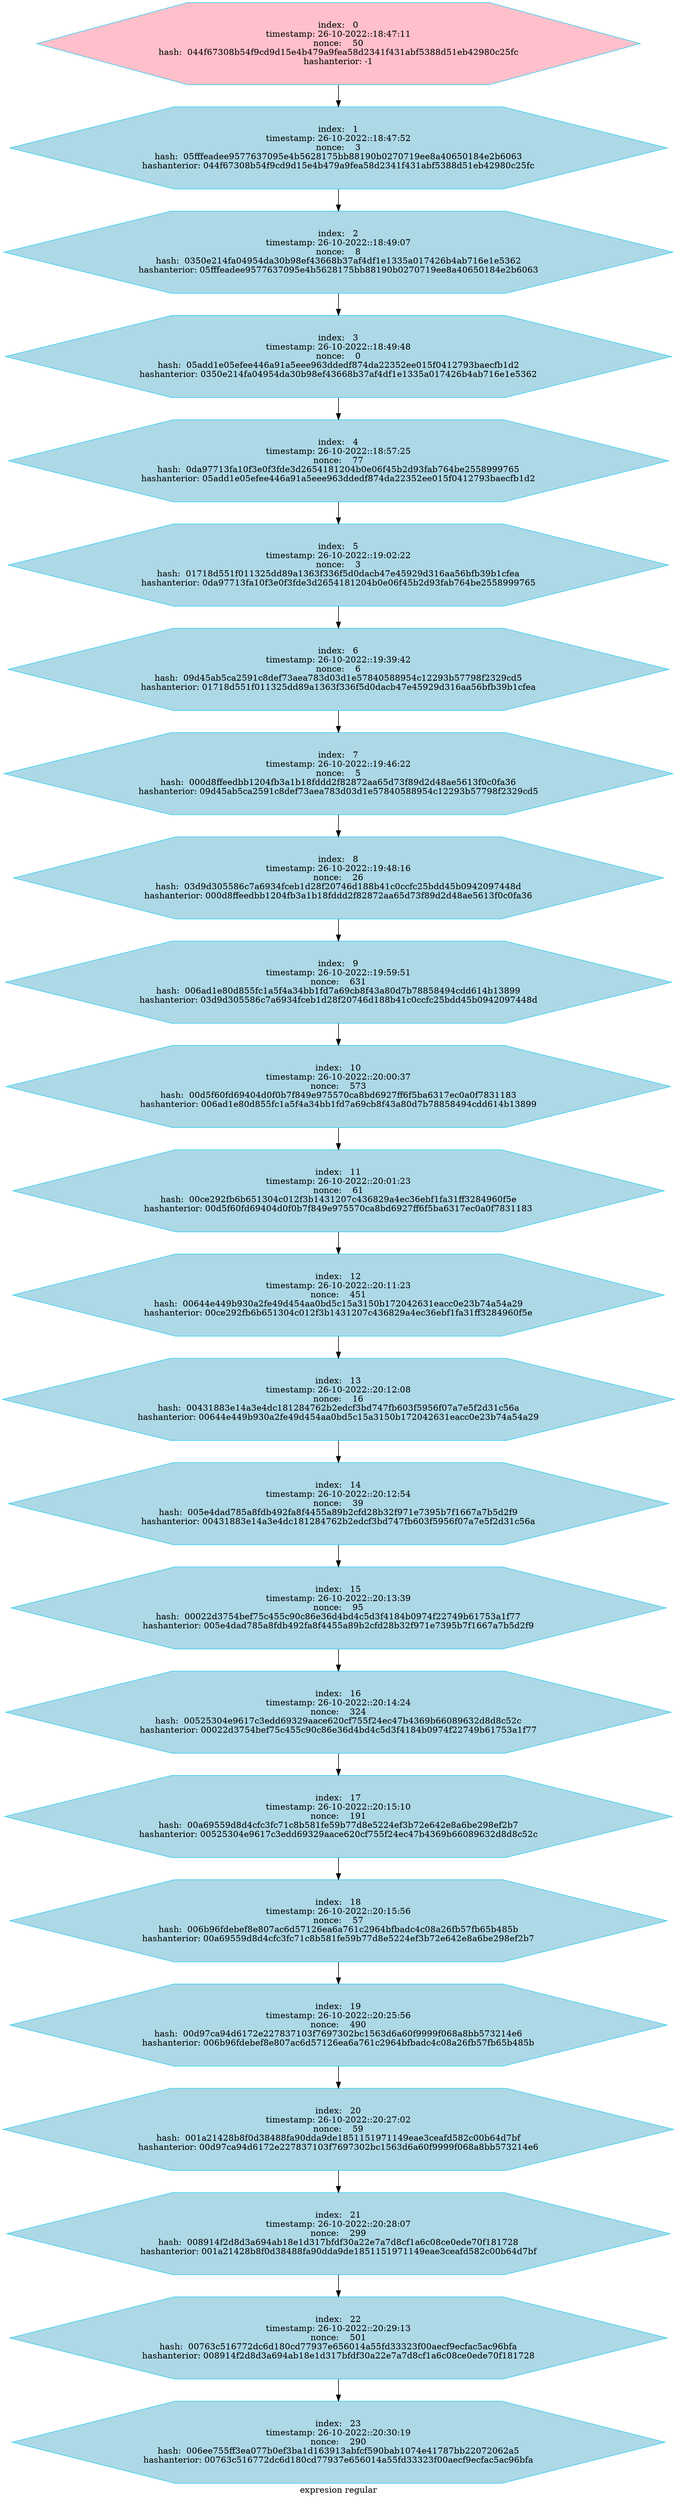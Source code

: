 digraph G
{label="expresion regular"
        node[shape = hexagon]
        node[style = filled]
        node[fillcolor = "#EEEEE"]
        node[color = "#EEEEE"]
        node[color = "#31CEF0"]

"index:   0
timestamp: 26-10-2022::18:47:11
nonce:    50
hash:  044f67308b54f9cd9d15e4b479a9fea58d2341f431abf5388d51eb42980c25fc
hashanterior: -1"->"index:   1
timestamp: 26-10-2022::18:47:52
nonce:    3
hash:  05fffeadee9577637095e4b5628175bb88190b0270719ee8a40650184e2b6063
hashanterior: 044f67308b54f9cd9d15e4b479a9fea58d2341f431abf5388d51eb42980c25fc"
"index:   1
timestamp: 26-10-2022::18:47:52
nonce:    3
hash:  05fffeadee9577637095e4b5628175bb88190b0270719ee8a40650184e2b6063
hashanterior: 044f67308b54f9cd9d15e4b479a9fea58d2341f431abf5388d51eb42980c25fc"->"index:   2
timestamp: 26-10-2022::18:49:07
nonce:    8
hash:  0350e214fa04954da30b98ef43668b37af4df1e1335a017426b4ab716e1e5362
hashanterior: 05fffeadee9577637095e4b5628175bb88190b0270719ee8a40650184e2b6063"
"index:   2
timestamp: 26-10-2022::18:49:07
nonce:    8
hash:  0350e214fa04954da30b98ef43668b37af4df1e1335a017426b4ab716e1e5362
hashanterior: 05fffeadee9577637095e4b5628175bb88190b0270719ee8a40650184e2b6063"->"index:   3
timestamp: 26-10-2022::18:49:48
nonce:    0
hash:  05add1e05efee446a91a5eee963ddedf874da22352ee015f0412793baecfb1d2
hashanterior: 0350e214fa04954da30b98ef43668b37af4df1e1335a017426b4ab716e1e5362"
"index:   3
timestamp: 26-10-2022::18:49:48
nonce:    0
hash:  05add1e05efee446a91a5eee963ddedf874da22352ee015f0412793baecfb1d2
hashanterior: 0350e214fa04954da30b98ef43668b37af4df1e1335a017426b4ab716e1e5362"->"index:   4
timestamp: 26-10-2022::18:57:25
nonce:    77
hash:  0da97713fa10f3e0f3fde3d2654181204b0e06f45b2d93fab764be2558999765
hashanterior: 05add1e05efee446a91a5eee963ddedf874da22352ee015f0412793baecfb1d2"
"index:   4
timestamp: 26-10-2022::18:57:25
nonce:    77
hash:  0da97713fa10f3e0f3fde3d2654181204b0e06f45b2d93fab764be2558999765
hashanterior: 05add1e05efee446a91a5eee963ddedf874da22352ee015f0412793baecfb1d2"->"index:   5
timestamp: 26-10-2022::19:02:22
nonce:    3
hash:  01718d551f011325dd89a1363f336f5d0dacb47e45929d316aa56bfb39b1cfea
hashanterior: 0da97713fa10f3e0f3fde3d2654181204b0e06f45b2d93fab764be2558999765"
"index:   5
timestamp: 26-10-2022::19:02:22
nonce:    3
hash:  01718d551f011325dd89a1363f336f5d0dacb47e45929d316aa56bfb39b1cfea
hashanterior: 0da97713fa10f3e0f3fde3d2654181204b0e06f45b2d93fab764be2558999765"->"index:   6
timestamp: 26-10-2022::19:39:42
nonce:    6
hash:  09d45ab5ca2591c8def73aea783d03d1e57840588954c12293b57798f2329cd5
hashanterior: 01718d551f011325dd89a1363f336f5d0dacb47e45929d316aa56bfb39b1cfea"
"index:   6
timestamp: 26-10-2022::19:39:42
nonce:    6
hash:  09d45ab5ca2591c8def73aea783d03d1e57840588954c12293b57798f2329cd5
hashanterior: 01718d551f011325dd89a1363f336f5d0dacb47e45929d316aa56bfb39b1cfea"->"index:   7
timestamp: 26-10-2022::19:46:22
nonce:    5
hash:  000d8ffeedbb1204fb3a1b18fddd2f82872aa65d73f89d2d48ae5613f0c0fa36
hashanterior: 09d45ab5ca2591c8def73aea783d03d1e57840588954c12293b57798f2329cd5"
"index:   7
timestamp: 26-10-2022::19:46:22
nonce:    5
hash:  000d8ffeedbb1204fb3a1b18fddd2f82872aa65d73f89d2d48ae5613f0c0fa36
hashanterior: 09d45ab5ca2591c8def73aea783d03d1e57840588954c12293b57798f2329cd5"->"index:   8
timestamp: 26-10-2022::19:48:16
nonce:    26
hash:  03d9d305586c7a6934fceb1d28f20746d188b41c0ccfc25bdd45b0942097448d
hashanterior: 000d8ffeedbb1204fb3a1b18fddd2f82872aa65d73f89d2d48ae5613f0c0fa36"
"index:   8
timestamp: 26-10-2022::19:48:16
nonce:    26
hash:  03d9d305586c7a6934fceb1d28f20746d188b41c0ccfc25bdd45b0942097448d
hashanterior: 000d8ffeedbb1204fb3a1b18fddd2f82872aa65d73f89d2d48ae5613f0c0fa36"->"index:   9
timestamp: 26-10-2022::19:59:51
nonce:    631
hash:  006ad1e80d855fc1a5f4a34bb1fd7a69cb8f43a80d7b78858494cdd614b13899
hashanterior: 03d9d305586c7a6934fceb1d28f20746d188b41c0ccfc25bdd45b0942097448d"
"index:   9
timestamp: 26-10-2022::19:59:51
nonce:    631
hash:  006ad1e80d855fc1a5f4a34bb1fd7a69cb8f43a80d7b78858494cdd614b13899
hashanterior: 03d9d305586c7a6934fceb1d28f20746d188b41c0ccfc25bdd45b0942097448d"->"index:   10
timestamp: 26-10-2022::20:00:37
nonce:    573
hash:  00d5f60fd69404d0f0b7f849e975570ca8bd6927ff6f5ba6317ec0a0f7831183
hashanterior: 006ad1e80d855fc1a5f4a34bb1fd7a69cb8f43a80d7b78858494cdd614b13899"
"index:   10
timestamp: 26-10-2022::20:00:37
nonce:    573
hash:  00d5f60fd69404d0f0b7f849e975570ca8bd6927ff6f5ba6317ec0a0f7831183
hashanterior: 006ad1e80d855fc1a5f4a34bb1fd7a69cb8f43a80d7b78858494cdd614b13899"->"index:   11
timestamp: 26-10-2022::20:01:23
nonce:    61
hash:  00ce292fb6b651304c012f3b1431207c436829a4ec36ebf1fa31ff3284960f5e
hashanterior: 00d5f60fd69404d0f0b7f849e975570ca8bd6927ff6f5ba6317ec0a0f7831183"
"index:   11
timestamp: 26-10-2022::20:01:23
nonce:    61
hash:  00ce292fb6b651304c012f3b1431207c436829a4ec36ebf1fa31ff3284960f5e
hashanterior: 00d5f60fd69404d0f0b7f849e975570ca8bd6927ff6f5ba6317ec0a0f7831183"->"index:   12
timestamp: 26-10-2022::20:11:23
nonce:    451
hash:  00644e449b930a2fe49d454aa0bd5c15a3150b172042631eacc0e23b74a54a29
hashanterior: 00ce292fb6b651304c012f3b1431207c436829a4ec36ebf1fa31ff3284960f5e"
"index:   12
timestamp: 26-10-2022::20:11:23
nonce:    451
hash:  00644e449b930a2fe49d454aa0bd5c15a3150b172042631eacc0e23b74a54a29
hashanterior: 00ce292fb6b651304c012f3b1431207c436829a4ec36ebf1fa31ff3284960f5e"->"index:   13
timestamp: 26-10-2022::20:12:08
nonce:    16
hash:  00431883e14a3e4dc181284762b2edcf3bd747fb603f5956f07a7e5f2d31c56a
hashanterior: 00644e449b930a2fe49d454aa0bd5c15a3150b172042631eacc0e23b74a54a29"
"index:   13
timestamp: 26-10-2022::20:12:08
nonce:    16
hash:  00431883e14a3e4dc181284762b2edcf3bd747fb603f5956f07a7e5f2d31c56a
hashanterior: 00644e449b930a2fe49d454aa0bd5c15a3150b172042631eacc0e23b74a54a29"->"index:   14
timestamp: 26-10-2022::20:12:54
nonce:    39
hash:  005e4dad785a8fdb492fa8f4455a89b2cfd28b32f971e7395b7f1667a7b5d2f9
hashanterior: 00431883e14a3e4dc181284762b2edcf3bd747fb603f5956f07a7e5f2d31c56a"
"index:   14
timestamp: 26-10-2022::20:12:54
nonce:    39
hash:  005e4dad785a8fdb492fa8f4455a89b2cfd28b32f971e7395b7f1667a7b5d2f9
hashanterior: 00431883e14a3e4dc181284762b2edcf3bd747fb603f5956f07a7e5f2d31c56a"->"index:   15
timestamp: 26-10-2022::20:13:39
nonce:    95
hash:  00022d3754bef75c455c90c86e36d4bd4c5d3f4184b0974f22749b61753a1f77
hashanterior: 005e4dad785a8fdb492fa8f4455a89b2cfd28b32f971e7395b7f1667a7b5d2f9"
"index:   15
timestamp: 26-10-2022::20:13:39
nonce:    95
hash:  00022d3754bef75c455c90c86e36d4bd4c5d3f4184b0974f22749b61753a1f77
hashanterior: 005e4dad785a8fdb492fa8f4455a89b2cfd28b32f971e7395b7f1667a7b5d2f9"->"index:   16
timestamp: 26-10-2022::20:14:24
nonce:    324
hash:  00525304e9617c3edd69329aace620cf755f24ec47b4369b66089632d8d8c52c
hashanterior: 00022d3754bef75c455c90c86e36d4bd4c5d3f4184b0974f22749b61753a1f77"
"index:   16
timestamp: 26-10-2022::20:14:24
nonce:    324
hash:  00525304e9617c3edd69329aace620cf755f24ec47b4369b66089632d8d8c52c
hashanterior: 00022d3754bef75c455c90c86e36d4bd4c5d3f4184b0974f22749b61753a1f77"->"index:   17
timestamp: 26-10-2022::20:15:10
nonce:    191
hash:  00a69559d8d4cfc3fc71c8b581fe59b77d8e5224ef3b72e642e8a6be298ef2b7
hashanterior: 00525304e9617c3edd69329aace620cf755f24ec47b4369b66089632d8d8c52c"
"index:   17
timestamp: 26-10-2022::20:15:10
nonce:    191
hash:  00a69559d8d4cfc3fc71c8b581fe59b77d8e5224ef3b72e642e8a6be298ef2b7
hashanterior: 00525304e9617c3edd69329aace620cf755f24ec47b4369b66089632d8d8c52c"->"index:   18
timestamp: 26-10-2022::20:15:56
nonce:    57
hash:  006b96fdebef8e807ac6d57126ea6a761c2964bfbadc4c08a26fb57fb65b485b
hashanterior: 00a69559d8d4cfc3fc71c8b581fe59b77d8e5224ef3b72e642e8a6be298ef2b7"
"index:   18
timestamp: 26-10-2022::20:15:56
nonce:    57
hash:  006b96fdebef8e807ac6d57126ea6a761c2964bfbadc4c08a26fb57fb65b485b
hashanterior: 00a69559d8d4cfc3fc71c8b581fe59b77d8e5224ef3b72e642e8a6be298ef2b7"->"index:   19
timestamp: 26-10-2022::20:25:56
nonce:    490
hash:  00d97ca94d6172e227837103f7697302bc1563d6a60f9999f068a8bb573214e6
hashanterior: 006b96fdebef8e807ac6d57126ea6a761c2964bfbadc4c08a26fb57fb65b485b"
"index:   19
timestamp: 26-10-2022::20:25:56
nonce:    490
hash:  00d97ca94d6172e227837103f7697302bc1563d6a60f9999f068a8bb573214e6
hashanterior: 006b96fdebef8e807ac6d57126ea6a761c2964bfbadc4c08a26fb57fb65b485b"->"index:   20
timestamp: 26-10-2022::20:27:02
nonce:    59
hash:  001a21428b8f0d38488fa90dda9de1851151971149eae3ceafd582c00b64d7bf
hashanterior: 00d97ca94d6172e227837103f7697302bc1563d6a60f9999f068a8bb573214e6"
"index:   20
timestamp: 26-10-2022::20:27:02
nonce:    59
hash:  001a21428b8f0d38488fa90dda9de1851151971149eae3ceafd582c00b64d7bf
hashanterior: 00d97ca94d6172e227837103f7697302bc1563d6a60f9999f068a8bb573214e6"->"index:   21
timestamp: 26-10-2022::20:28:07
nonce:    299
hash:  008914f2d8d3a694ab18e1d317bfdf30a22e7a7d8cf1a6c08ce0ede70f181728
hashanterior: 001a21428b8f0d38488fa90dda9de1851151971149eae3ceafd582c00b64d7bf"
"index:   21
timestamp: 26-10-2022::20:28:07
nonce:    299
hash:  008914f2d8d3a694ab18e1d317bfdf30a22e7a7d8cf1a6c08ce0ede70f181728
hashanterior: 001a21428b8f0d38488fa90dda9de1851151971149eae3ceafd582c00b64d7bf"->"index:   22
timestamp: 26-10-2022::20:29:13
nonce:    501
hash:  00763c516772dc6d180cd77937e656014a55fd33323f00aecf9ecfac5ac96bfa
hashanterior: 008914f2d8d3a694ab18e1d317bfdf30a22e7a7d8cf1a6c08ce0ede70f181728"
"index:   22
timestamp: 26-10-2022::20:29:13
nonce:    501
hash:  00763c516772dc6d180cd77937e656014a55fd33323f00aecf9ecfac5ac96bfa
hashanterior: 008914f2d8d3a694ab18e1d317bfdf30a22e7a7d8cf1a6c08ce0ede70f181728"->"index:   23
timestamp: 26-10-2022::20:30:19
nonce:    290
hash:  006ee755ff3ea077b0ef3ba1d163913abfcf590bab1074e41787bb22072062a5
hashanterior: 00763c516772dc6d180cd77937e656014a55fd33323f00aecf9ecfac5ac96bfa"
"index:   0
timestamp: 26-10-2022::18:47:11
nonce:    50
hash:  044f67308b54f9cd9d15e4b479a9fea58d2341f431abf5388d51eb42980c25fc
hashanterior: -1"[fillcolor="pink"]
"index:   1
timestamp: 26-10-2022::18:47:52
nonce:    3
hash:  05fffeadee9577637095e4b5628175bb88190b0270719ee8a40650184e2b6063
hashanterior: 044f67308b54f9cd9d15e4b479a9fea58d2341f431abf5388d51eb42980c25fc"[fillcolor="lightblue"]
"index:   2
timestamp: 26-10-2022::18:49:07
nonce:    8
hash:  0350e214fa04954da30b98ef43668b37af4df1e1335a017426b4ab716e1e5362
hashanterior: 05fffeadee9577637095e4b5628175bb88190b0270719ee8a40650184e2b6063"[fillcolor="lightblue"]
"index:   3
timestamp: 26-10-2022::18:49:48
nonce:    0
hash:  05add1e05efee446a91a5eee963ddedf874da22352ee015f0412793baecfb1d2
hashanterior: 0350e214fa04954da30b98ef43668b37af4df1e1335a017426b4ab716e1e5362"[fillcolor="lightblue"]
"index:   4
timestamp: 26-10-2022::18:57:25
nonce:    77
hash:  0da97713fa10f3e0f3fde3d2654181204b0e06f45b2d93fab764be2558999765
hashanterior: 05add1e05efee446a91a5eee963ddedf874da22352ee015f0412793baecfb1d2"[fillcolor="lightblue"]
"index:   5
timestamp: 26-10-2022::19:02:22
nonce:    3
hash:  01718d551f011325dd89a1363f336f5d0dacb47e45929d316aa56bfb39b1cfea
hashanterior: 0da97713fa10f3e0f3fde3d2654181204b0e06f45b2d93fab764be2558999765"[fillcolor="lightblue"]
"index:   6
timestamp: 26-10-2022::19:39:42
nonce:    6
hash:  09d45ab5ca2591c8def73aea783d03d1e57840588954c12293b57798f2329cd5
hashanterior: 01718d551f011325dd89a1363f336f5d0dacb47e45929d316aa56bfb39b1cfea"[fillcolor="lightblue"]
"index:   7
timestamp: 26-10-2022::19:46:22
nonce:    5
hash:  000d8ffeedbb1204fb3a1b18fddd2f82872aa65d73f89d2d48ae5613f0c0fa36
hashanterior: 09d45ab5ca2591c8def73aea783d03d1e57840588954c12293b57798f2329cd5"[fillcolor="lightblue"]
"index:   8
timestamp: 26-10-2022::19:48:16
nonce:    26
hash:  03d9d305586c7a6934fceb1d28f20746d188b41c0ccfc25bdd45b0942097448d
hashanterior: 000d8ffeedbb1204fb3a1b18fddd2f82872aa65d73f89d2d48ae5613f0c0fa36"[fillcolor="lightblue"]
"index:   9
timestamp: 26-10-2022::19:59:51
nonce:    631
hash:  006ad1e80d855fc1a5f4a34bb1fd7a69cb8f43a80d7b78858494cdd614b13899
hashanterior: 03d9d305586c7a6934fceb1d28f20746d188b41c0ccfc25bdd45b0942097448d"[fillcolor="lightblue"]
"index:   10
timestamp: 26-10-2022::20:00:37
nonce:    573
hash:  00d5f60fd69404d0f0b7f849e975570ca8bd6927ff6f5ba6317ec0a0f7831183
hashanterior: 006ad1e80d855fc1a5f4a34bb1fd7a69cb8f43a80d7b78858494cdd614b13899"[fillcolor="lightblue"]
"index:   11
timestamp: 26-10-2022::20:01:23
nonce:    61
hash:  00ce292fb6b651304c012f3b1431207c436829a4ec36ebf1fa31ff3284960f5e
hashanterior: 00d5f60fd69404d0f0b7f849e975570ca8bd6927ff6f5ba6317ec0a0f7831183"[fillcolor="lightblue"]
"index:   12
timestamp: 26-10-2022::20:11:23
nonce:    451
hash:  00644e449b930a2fe49d454aa0bd5c15a3150b172042631eacc0e23b74a54a29
hashanterior: 00ce292fb6b651304c012f3b1431207c436829a4ec36ebf1fa31ff3284960f5e"[fillcolor="lightblue"]
"index:   13
timestamp: 26-10-2022::20:12:08
nonce:    16
hash:  00431883e14a3e4dc181284762b2edcf3bd747fb603f5956f07a7e5f2d31c56a
hashanterior: 00644e449b930a2fe49d454aa0bd5c15a3150b172042631eacc0e23b74a54a29"[fillcolor="lightblue"]
"index:   14
timestamp: 26-10-2022::20:12:54
nonce:    39
hash:  005e4dad785a8fdb492fa8f4455a89b2cfd28b32f971e7395b7f1667a7b5d2f9
hashanterior: 00431883e14a3e4dc181284762b2edcf3bd747fb603f5956f07a7e5f2d31c56a"[fillcolor="lightblue"]
"index:   15
timestamp: 26-10-2022::20:13:39
nonce:    95
hash:  00022d3754bef75c455c90c86e36d4bd4c5d3f4184b0974f22749b61753a1f77
hashanterior: 005e4dad785a8fdb492fa8f4455a89b2cfd28b32f971e7395b7f1667a7b5d2f9"[fillcolor="lightblue"]
"index:   16
timestamp: 26-10-2022::20:14:24
nonce:    324
hash:  00525304e9617c3edd69329aace620cf755f24ec47b4369b66089632d8d8c52c
hashanterior: 00022d3754bef75c455c90c86e36d4bd4c5d3f4184b0974f22749b61753a1f77"[fillcolor="lightblue"]
"index:   17
timestamp: 26-10-2022::20:15:10
nonce:    191
hash:  00a69559d8d4cfc3fc71c8b581fe59b77d8e5224ef3b72e642e8a6be298ef2b7
hashanterior: 00525304e9617c3edd69329aace620cf755f24ec47b4369b66089632d8d8c52c"[fillcolor="lightblue"]
"index:   18
timestamp: 26-10-2022::20:15:56
nonce:    57
hash:  006b96fdebef8e807ac6d57126ea6a761c2964bfbadc4c08a26fb57fb65b485b
hashanterior: 00a69559d8d4cfc3fc71c8b581fe59b77d8e5224ef3b72e642e8a6be298ef2b7"[fillcolor="lightblue"]
"index:   19
timestamp: 26-10-2022::20:25:56
nonce:    490
hash:  00d97ca94d6172e227837103f7697302bc1563d6a60f9999f068a8bb573214e6
hashanterior: 006b96fdebef8e807ac6d57126ea6a761c2964bfbadc4c08a26fb57fb65b485b"[fillcolor="lightblue"]
"index:   20
timestamp: 26-10-2022::20:27:02
nonce:    59
hash:  001a21428b8f0d38488fa90dda9de1851151971149eae3ceafd582c00b64d7bf
hashanterior: 00d97ca94d6172e227837103f7697302bc1563d6a60f9999f068a8bb573214e6"[fillcolor="lightblue"]
"index:   21
timestamp: 26-10-2022::20:28:07
nonce:    299
hash:  008914f2d8d3a694ab18e1d317bfdf30a22e7a7d8cf1a6c08ce0ede70f181728
hashanterior: 001a21428b8f0d38488fa90dda9de1851151971149eae3ceafd582c00b64d7bf"[fillcolor="lightblue"]
"index:   22
timestamp: 26-10-2022::20:29:13
nonce:    501
hash:  00763c516772dc6d180cd77937e656014a55fd33323f00aecf9ecfac5ac96bfa
hashanterior: 008914f2d8d3a694ab18e1d317bfdf30a22e7a7d8cf1a6c08ce0ede70f181728"[fillcolor="lightblue"]
"index:   23
timestamp: 26-10-2022::20:30:19
nonce:    290
hash:  006ee755ff3ea077b0ef3ba1d163913abfcf590bab1074e41787bb22072062a5
hashanterior: 00763c516772dc6d180cd77937e656014a55fd33323f00aecf9ecfac5ac96bfa"[fillcolor="lightblue"]
}